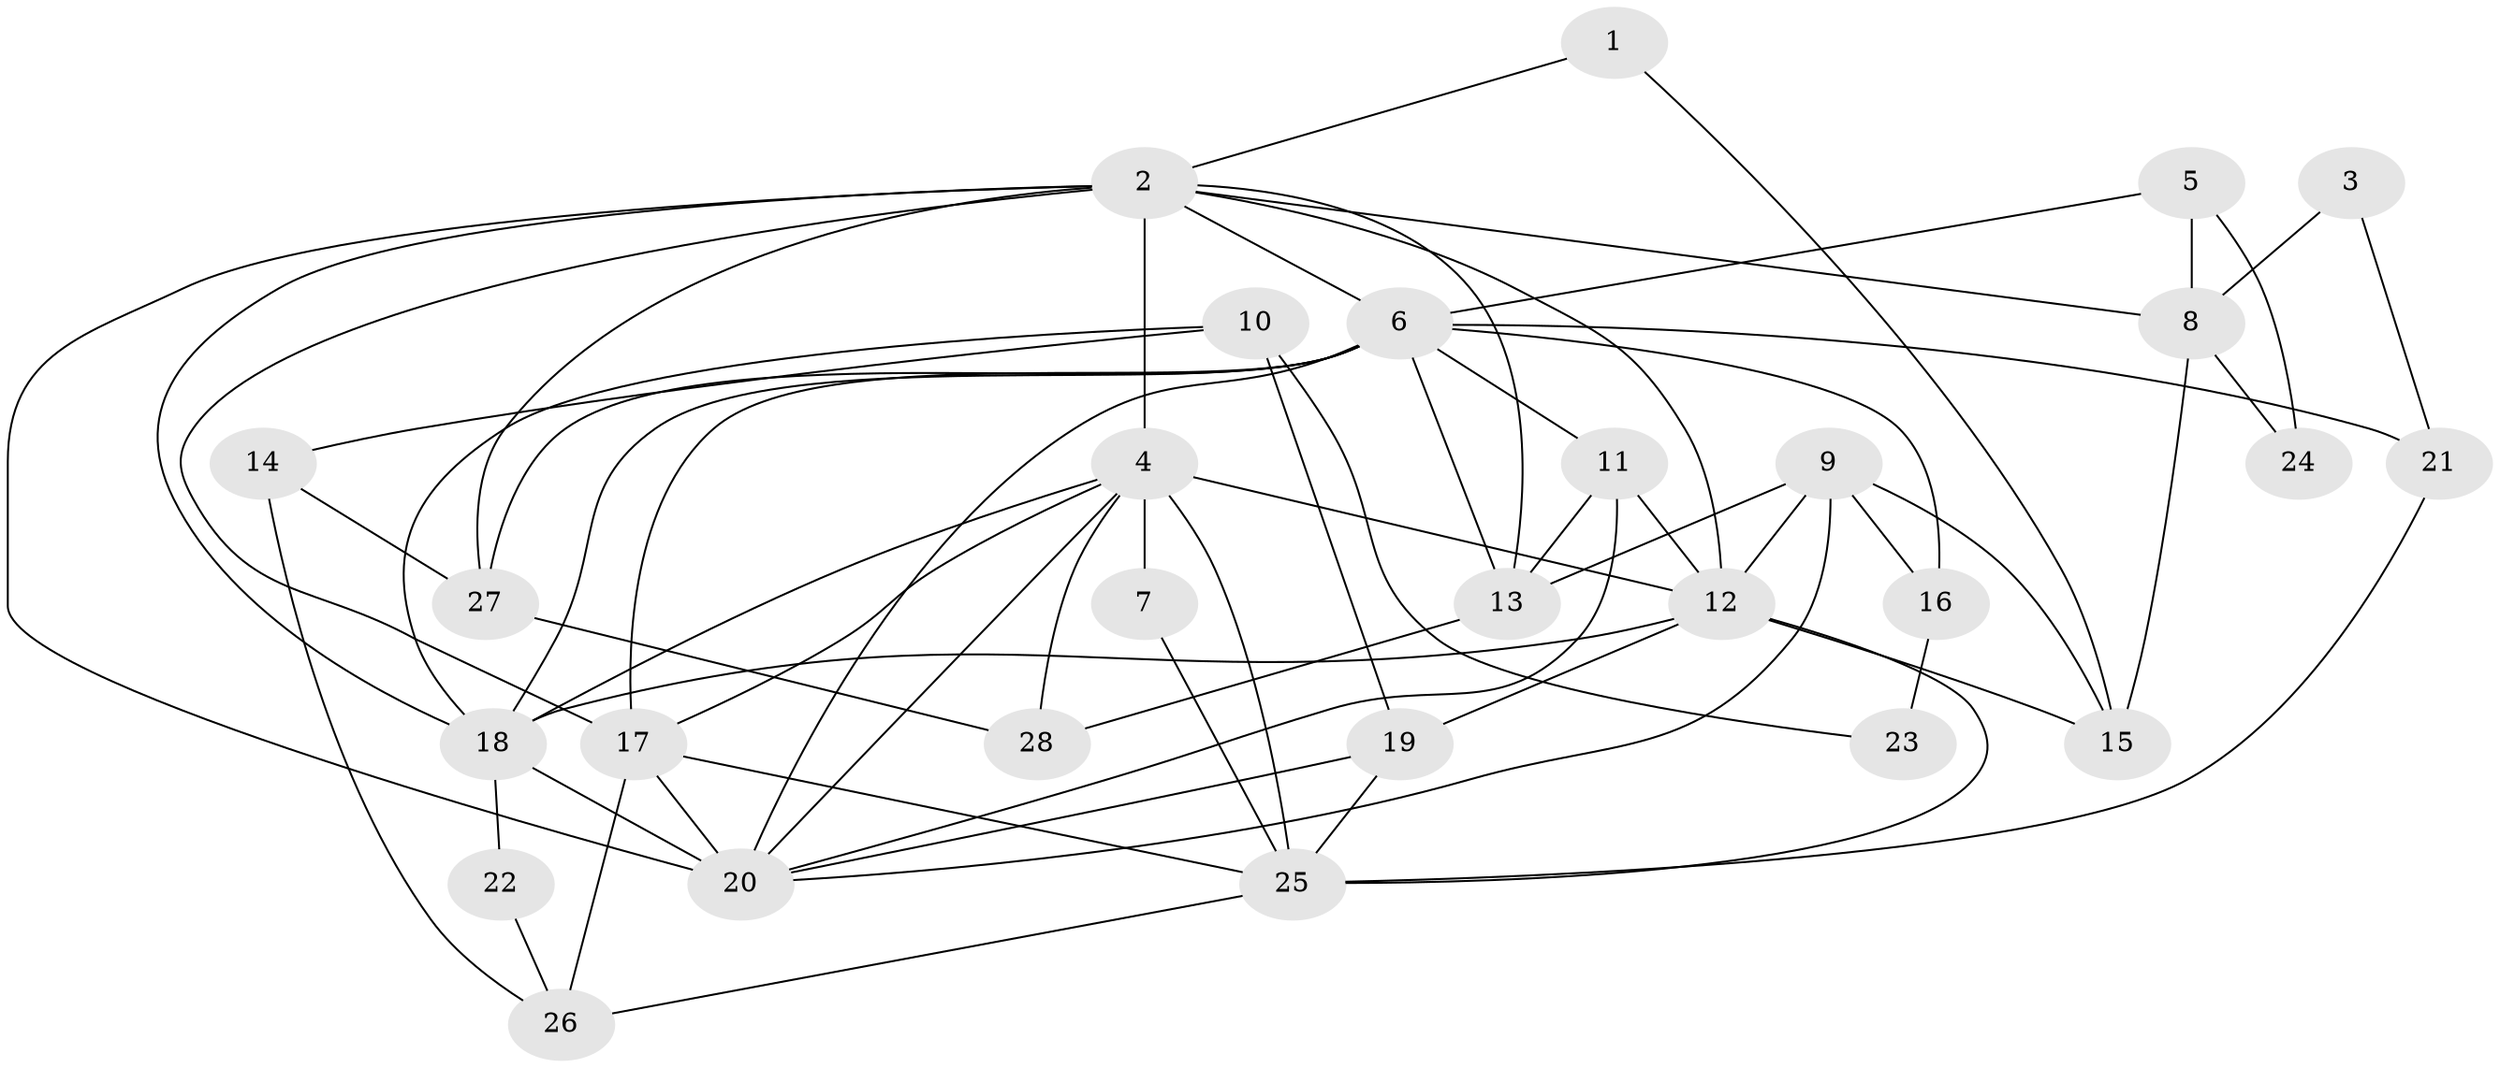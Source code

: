// original degree distribution, {2: 0.10909090909090909, 8: 0.03636363636363636, 4: 0.34545454545454546, 3: 0.2727272727272727, 5: 0.18181818181818182, 7: 0.05454545454545454}
// Generated by graph-tools (version 1.1) at 2025/36/03/09/25 02:36:10]
// undirected, 28 vertices, 65 edges
graph export_dot {
graph [start="1"]
  node [color=gray90,style=filled];
  1;
  2;
  3;
  4;
  5;
  6;
  7;
  8;
  9;
  10;
  11;
  12;
  13;
  14;
  15;
  16;
  17;
  18;
  19;
  20;
  21;
  22;
  23;
  24;
  25;
  26;
  27;
  28;
  1 -- 2 [weight=1.0];
  1 -- 15 [weight=1.0];
  2 -- 4 [weight=3.0];
  2 -- 6 [weight=1.0];
  2 -- 8 [weight=3.0];
  2 -- 12 [weight=1.0];
  2 -- 13 [weight=1.0];
  2 -- 17 [weight=1.0];
  2 -- 18 [weight=1.0];
  2 -- 20 [weight=2.0];
  2 -- 27 [weight=1.0];
  3 -- 8 [weight=1.0];
  3 -- 21 [weight=1.0];
  4 -- 7 [weight=1.0];
  4 -- 12 [weight=1.0];
  4 -- 17 [weight=1.0];
  4 -- 18 [weight=1.0];
  4 -- 20 [weight=1.0];
  4 -- 25 [weight=1.0];
  4 -- 28 [weight=1.0];
  5 -- 6 [weight=1.0];
  5 -- 8 [weight=1.0];
  5 -- 24 [weight=1.0];
  6 -- 11 [weight=1.0];
  6 -- 13 [weight=4.0];
  6 -- 16 [weight=1.0];
  6 -- 17 [weight=1.0];
  6 -- 18 [weight=1.0];
  6 -- 20 [weight=2.0];
  6 -- 21 [weight=1.0];
  6 -- 27 [weight=1.0];
  7 -- 25 [weight=1.0];
  8 -- 15 [weight=1.0];
  8 -- 24 [weight=1.0];
  9 -- 12 [weight=1.0];
  9 -- 13 [weight=2.0];
  9 -- 15 [weight=1.0];
  9 -- 16 [weight=1.0];
  9 -- 20 [weight=1.0];
  10 -- 14 [weight=1.0];
  10 -- 18 [weight=1.0];
  10 -- 19 [weight=1.0];
  10 -- 23 [weight=1.0];
  11 -- 12 [weight=2.0];
  11 -- 13 [weight=1.0];
  11 -- 20 [weight=1.0];
  12 -- 15 [weight=1.0];
  12 -- 18 [weight=2.0];
  12 -- 19 [weight=1.0];
  12 -- 25 [weight=1.0];
  13 -- 28 [weight=1.0];
  14 -- 26 [weight=1.0];
  14 -- 27 [weight=1.0];
  16 -- 23 [weight=1.0];
  17 -- 20 [weight=2.0];
  17 -- 25 [weight=1.0];
  17 -- 26 [weight=1.0];
  18 -- 20 [weight=1.0];
  18 -- 22 [weight=1.0];
  19 -- 20 [weight=1.0];
  19 -- 25 [weight=1.0];
  21 -- 25 [weight=1.0];
  22 -- 26 [weight=1.0];
  25 -- 26 [weight=1.0];
  27 -- 28 [weight=1.0];
}
